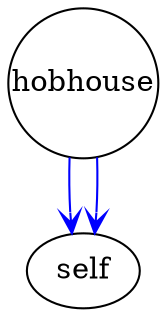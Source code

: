 digraph outcome_hobhouse_self { 
 K=0.6 
 "hobhouse" -> { "self" } [color="blue", arrowhead="vee", penwidth=1, href="#499"]; 
 "hobhouse" -> { "self" } [color="blue", arrowhead="vee", penwidth=1, href="#551"]; 
 "hobhouse" [shape="circle", fixedsize="true", height=1, width=1, style="filled", fillcolor="white", href="#hobhouse"]; 
 "hobhouse" [shape="circle", fixedsize="true", height=1, width=1, style="filled", fillcolor="white", href="#hobhouse"]; 

}